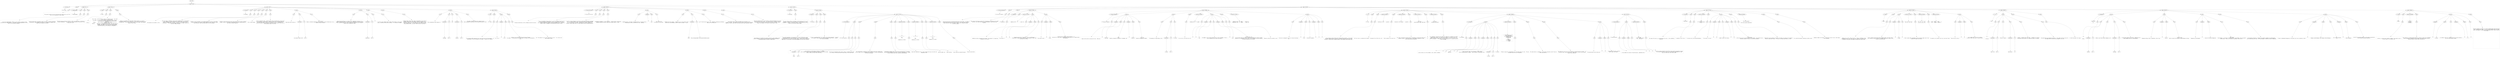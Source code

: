 digraph lpegNode {

node [fontname=Helvetica]
edge [style=dashed]

doc_0 [label="doc - 527"]


doc_0 -> { section_1}
{rank=same; section_1}

section_1 [label="section: 1-224"]


// END RANK doc_0

section_1 -> { header_2 prose_3 section_4 section_5 section_6 section_7 section_8 section_9}
{rank=same; header_2 prose_3 section_4 section_5 section_6 section_7 section_8 section_9}

header_2 [label="1 : Orb format"]

prose_3 [label="prose"]

section_4 [label="section: 7-21"]

section_5 [label="section: 22-43"]

section_6 [label="section: 44-92"]

section_7 [label="section: 106-142"]

section_8 [label="section: 143-150"]

section_9 [label="section: 225-479"]


// END RANK section_1

header_2 -> leaf_10
leaf_10  [color=Gray,shape=rectangle,fontname=Inconsolata,label="* Orb format"]
// END RANK header_2

prose_3 -> { raw_11}
{rank=same; raw_11}

raw_11 [label="raw"]


// END RANK prose_3

raw_11 -> leaf_12
leaf_12  [color=Gray,shape=rectangle,fontname=Inconsolata,label="

  The grimoire tools work with a structured text format which we call Orb.
This is an introduction to that format.

"]
// END RANK raw_11

section_4 -> { header_13 prose_14 prose_15 prose_16}
{rank=same; header_13 prose_14 prose_15 prose_16}

header_13 [label="2 : Metalanguage"]

prose_14 [label="prose"]

prose_15 [label="prose"]

prose_16 [label="prose"]


// END RANK section_4

header_13 -> leaf_17
leaf_17  [color=Gray,shape=rectangle,fontname=Inconsolata,label="** Metalanguage"]
// END RANK header_13

prose_14 -> { raw_18}
{rank=same; raw_18}

raw_18 [label="raw"]


// END RANK prose_14

raw_18 -> leaf_19
leaf_19  [color=Gray,shape=rectangle,fontname=Inconsolata,label="

  I call Orb a metalanguage, because it can by design include any other
structured text format within it.  Provided it may be represented in utf-8!
This is no stricture in practice. 
"]
// END RANK raw_18

prose_15 -> { raw_20}
{rank=same; raw_20}

raw_20 [label="raw"]


// END RANK prose_15

raw_20 -> leaf_21
leaf_21  [color=Gray,shape=rectangle,fontname=Inconsolata,label="
The Orb format aims to be equally useful for markup, literate programming,
configuration, data exchange, and the sort of interactive notebook which 
Jupyter and org-babel can produce.
"]
// END RANK raw_20

prose_16 -> { raw_22}
{rank=same; raw_22}

raw_22 [label="raw"]


// END RANK prose_16

raw_22 -> leaf_23
leaf_23  [color=Gray,shape=rectangle,fontname=Inconsolata,label="
The first parser and tool is Grimoire, which, as a bootstrap, is focused on
literate programming.  This will in turn be the format for the tools in the
bettertools suite. 

"]
// END RANK raw_22

section_5 -> { header_24 prose_25 prose_26 prose_27}
{rank=same; header_24 prose_25 prose_26 prose_27}

header_24 [label="2 : Goals"]

prose_25 [label="prose"]

prose_26 [label="prose"]

prose_27 [label="prose"]


// END RANK section_5

header_24 -> leaf_28
leaf_28  [color=Gray,shape=rectangle,fontname=Inconsolata,label="** Goals"]
// END RANK header_24

prose_25 -> { raw_29}
{rank=same; raw_29}

raw_29 [label="raw"]


// END RANK prose_25

raw_29 -> leaf_30
leaf_30  [color=Gray,shape=rectangle,fontname=Inconsolata,label="

  Orb is:
"]
// END RANK raw_29

prose_26 -> { raw_31}
{rank=same; raw_31}

raw_31 [label="raw"]


// END RANK prose_26

raw_31 -> leaf_32
leaf_32  [color=Gray,shape=rectangle,fontname=Inconsolata,label="
  - Error free:  An Orb document is never in a state of error.  Any valid
                 utf-8 string is an Orb document.
  - Line based:  Orb files may be rapidly separated into their elements
                 by splitting into lines and examining the first few
                 characters.
  - Humane:      Orb is carefully designed to be readable, as is, by
                 ordinary humans.
  - General:     There are no characters such as <>& in HTML which must be
                 escaped.  Orb codeblocks can enclose any other format,
                 including Orb format.  Orb strings are «brace balanced»
                 and can enclose any utf-8 string as a consequence. 
"]
// END RANK raw_31

prose_27 -> { raw_33}
{rank=same; raw_33}

raw_33 [label="raw"]


// END RANK prose_27

raw_33 -> leaf_34
leaf_34  [color=Gray,shape=rectangle,fontname=Inconsolata,label="
While it is possible to do some fancy things with Orb, it is also a
comfortable format to write a blog post, or put a few key-value pairs into
a config file.  If you were to send an email in Orb format, the recipient
might not even notice. 

"]
// END RANK raw_33

section_6 -> { header_35 prose_36 prose_37 prose_38 prose_39 prose_40 prose_41 prose_42 prose_43 prose_44 prose_45 prose_46 section_47}
{rank=same; header_35 prose_36 prose_37 prose_38 prose_39 prose_40 prose_41 prose_42 prose_43 prose_44 prose_45 prose_46 section_47}

header_35 [label="2 : Encoding"]

prose_36 [label="prose"]

prose_37 [label="prose"]

prose_38 [label="prose"]

prose_39 [label="prose"]

prose_40 [label="prose"]

prose_41 [label="prose"]

prose_42 [label="prose"]

prose_43 [label="prose"]

prose_44 [label="prose"]

prose_45 [label="prose"]

prose_46 [label="prose"]

section_47 [label="section: 93-105"]


// END RANK section_6

header_35 -> leaf_48
leaf_48  [color=Gray,shape=rectangle,fontname=Inconsolata,label="** Encoding"]
// END RANK header_35

prose_36 -> { raw_49}
{rank=same; raw_49}

raw_49 [label="raw"]


// END RANK prose_36

raw_49 -> leaf_50
leaf_50  [color=Gray,shape=rectangle,fontname=Inconsolata,label="

Orb documents are encoded in utf-8.  
"]
// END RANK raw_49

prose_37 -> { raw_51}
{rank=same; raw_51}

raw_51 [label="raw"]


// END RANK prose_37

raw_51 -> leaf_52
leaf_52  [color=Gray,shape=rectangle,fontname=Inconsolata,label="
The core syntax is defined in terms of the reachable keys on a US keyboard.
This tradition is firmly entrenched in the mid teens, and I have no
designs on budging that at present.  The miser in me likes that they're
a byte each.  The lawyer in me insists that this isn't ASCII, which is a
seven-bit legacy encoding.
"]
// END RANK raw_51

prose_38 -> { raw_53}
{rank=same; raw_53}

raw_53 [label="raw"]


// END RANK prose_38

raw_53 -> leaf_54
leaf_54  [color=Gray,shape=rectangle,fontname=Inconsolata,label="
We aren't at all reluctant to use Unicode characters as part of the format. 
Grimoire «strings» are the most visible example of this, along with drawer
and fold icons, which are actual parts of an Orb document. 
"]
// END RANK raw_53

prose_39 -> { raw_55}
{rank=same; raw_55}

raw_55 [label="raw"]


// END RANK prose_39

raw_55 -> leaf_56
leaf_56  [color=Gray,shape=rectangle,fontname=Inconsolata,label="
Grimoire is case sensitive and uses lower-snake-case for built-in English
phrases. There is a convention (see classes) that uses capitalization of
user words to affect semantics.  
"]
// END RANK raw_55

prose_40 -> { raw_57}
{rank=same; raw_57}

raw_57 [label="raw"]


// END RANK prose_40

raw_57 -> leaf_58
leaf_58  [color=Gray,shape=rectangle,fontname=Inconsolata,label="
[tk] is there though
"]
// END RANK raw_57

prose_41 -> { raw_59}
{rank=same; raw_59}

raw_59 [label="raw"]


// END RANK prose_41

raw_59 -> leaf_60
leaf_60  [color=Gray,shape=rectangle,fontname=Inconsolata,label="
Orb is a format for text.  There are many ways of writing text, but only one
way of encoding it that matters.  There is a long tail of Unicode complexity,
and there are traces of Committee spattered all over it; nonetheless we 
should be grateful that utf-8 won, in a world in which we still drive cars on
both possible sides of the road. 
"]
// END RANK raw_59

prose_42 -> { raw_61 link_62 raw_63}
{rank=same; raw_61 link_62 raw_63}

raw_61 [label="raw"]

link_62 [label="link"]

raw_63 [label="raw"]


// END RANK prose_42

raw_61 -> leaf_64
leaf_64  [color=Gray,shape=rectangle,fontname=Inconsolata,label="
Note that while we have our "]
// END RANK raw_61

link_62 -> { anchortext_65 url_66}
{rank=same; anchortext_65 url_66}

anchortext_65 [label="anchortext"]

url_66 [label="url"]


// END RANK link_62

anchortext_65 -> leaf_67
leaf_67  [color=Gray,shape=rectangle,fontname=Inconsolata,label="own opinions about utf-8"]
// END RANK anchortext_65

url_66 -> leaf_68
leaf_68  [color=Gray,shape=rectangle,fontname=Inconsolata,label="httk://"]
// END RANK url_66

raw_63 -> leaf_69
leaf_69  [color=Gray,shape=rectangle,fontname=Inconsolata,label=" our vision of
heaven is backward-compatible with the inferior version foisted upon us by a 
jealous software monopoly.
"]
// END RANK raw_63

prose_43 -> { raw_70 link_71 raw_72}
{rank=same; raw_70 link_71 raw_72}

raw_70 [label="raw"]

link_71 [label="link"]

raw_72 [label="raw"]


// END RANK prose_43

raw_70 -> leaf_73
leaf_73  [color=Gray,shape=rectangle,fontname=Inconsolata,label="
Bidirectional handling in a context that's indentation sensitive is an 
example of something subtle. Orb format uses indentation in a few key places,
and a compliant parser will need to detect and respect RTL [tk?] markers.
Exactly how is spelled out under "]
// END RANK raw_70

link_71 -> { anchortext_74 url_75}
{rank=same; anchortext_74 url_75}

anchortext_74 [label="anchortext"]

url_75 [label="url"]


// END RANK link_71

anchortext_74 -> leaf_76
leaf_76  [color=Gray,shape=rectangle,fontname=Inconsolata,label="indentation"]
// END RANK anchortext_74

url_75 -> leaf_77
leaf_77  [color=Gray,shape=rectangle,fontname=Inconsolata,label="httk://"]
// END RANK url_75

raw_72 -> leaf_78
leaf_78  [color=Gray,shape=rectangle,fontname=Inconsolata,label="
"]
// END RANK raw_72

prose_44 -> { raw_79}
{rank=same; raw_79}

raw_79 [label="raw"]


// END RANK prose_44

raw_79 -> leaf_80
leaf_80  [color=Gray,shape=rectangle,fontname=Inconsolata,label="
I'd love to get a Hebrew and/or Arabic fluent hacker on the project
early, to make sure this works correctly.  I'll settle for Aramaic.
"]
// END RANK raw_79

prose_45 -> { raw_81}
{rank=same; raw_81}

raw_81 [label="raw"]


// END RANK prose_45

raw_81 -> leaf_82
leaf_82  [color=Gray,shape=rectangle,fontname=Inconsolata,label="
Another thing I want to get right is equivalence. If you have a
variable called \"Glück\" the compiler shouldn't complain if it's
rendered in either of the valid ways. For some sequences that's
\"any of the valid ways\". If we normalized your prose, you might
have problems later, so we don't want to solve it that way.
"]
// END RANK raw_81

prose_46 -> { raw_83 link_84 raw_85 link_86 raw_87}
{rank=same; raw_83 link_84 raw_85 link_86 raw_87}

raw_83 [label="raw"]

link_84 [label="link"]

raw_85 [label="raw"]

link_86 [label="link"]

raw_87 [label="raw"]


// END RANK prose_46

raw_83 -> leaf_88
leaf_88  [color=Gray,shape=rectangle,fontname=Inconsolata,label="
This consideration mostly applys to "]
// END RANK raw_83

link_84 -> { anchortext_89 url_90}
{rank=same; anchortext_89 url_90}

anchortext_89 [label="anchortext"]

url_90 [label="url"]


// END RANK link_84

anchortext_89 -> leaf_91
leaf_91  [color=Gray,shape=rectangle,fontname=Inconsolata,label="hashtags"]
// END RANK anchortext_89

url_90 -> leaf_92
leaf_92  [color=Gray,shape=rectangle,fontname=Inconsolata,label="httk://"]
// END RANK url_90

raw_85 -> leaf_93
leaf_93  [color=Gray,shape=rectangle,fontname=Inconsolata,label=" and "]
// END RANK raw_85

link_86 -> { anchortext_94 url_95}
{rank=same; anchortext_94 url_95}

anchortext_94 [label="anchortext"]

url_95 [label="url"]


// END RANK link_86

anchortext_94 -> leaf_96
leaf_96  [color=Gray,shape=rectangle,fontname=Inconsolata,label="handles"]
// END RANK anchortext_94

url_95 -> leaf_97
leaf_97  [color=Gray,shape=rectangle,fontname=Inconsolata,label="httk://"]
// END RANK url_95

raw_87 -> leaf_98
leaf_98  [color=Gray,shape=rectangle,fontname=Inconsolata,label=".  The idea is that Orb files will respect all the 
wacky typographic equivalences that Unicode has gifted us with.

"]
// END RANK raw_87

section_47 -> { header_99 prose_100 prose_101 prose_102}
{rank=same; header_99 prose_100 prose_101 prose_102}

header_99 [label="4 : Tabs"]

prose_100 [label="prose"]

prose_101 [label="prose"]

prose_102 [label="prose"]


// END RANK section_47

header_99 -> leaf_103
leaf_103  [color=Gray,shape=rectangle,fontname=Inconsolata,label="**** Tabs"]
// END RANK header_99

prose_100 -> { raw_104}
{rank=same; raw_104}

raw_104 [label="raw"]


// END RANK prose_100

raw_104 -> leaf_105
leaf_105  [color=Gray,shape=rectangle,fontname=Inconsolata,label="

The vexacious ASCII character 8 will never be found in an Orb document.  If
encountered, it will be reduced to two spaces.  Grimoire will complain.
"]
// END RANK raw_104

prose_101 -> { raw_106 prespace_107 italic_108 raw_109}
{rank=same; raw_106 prespace_107 italic_108 raw_109}

raw_106 [label="raw"]

prespace_107 [label="prespace"]

italic_108 [label="italic"]

raw_109 [label="raw"]


// END RANK prose_101

raw_106 -> leaf_110
leaf_110  [color=Gray,shape=rectangle,fontname=Inconsolata,label="
It's not an"]
// END RANK raw_106

prespace_107 -> leaf_111
leaf_111  [color=Gray,shape=rectangle,fontname=Inconsolata,label=" "]
// END RANK prespace_107

italic_108 -> leaf_112
leaf_112  [color=Gray,shape=rectangle,fontname=Inconsolata,label="error"]
// END RANK italic_108

raw_109 -> leaf_113
leaf_113  [color=Gray,shape=rectangle,fontname=Inconsolata,label=" mind you, it's a well-defined input that will become 
two spaces.  If encountered by one of my tools, the tabs will be permanently
gone. 
"]
// END RANK raw_109

prose_102 -> { raw_114}
{rank=same; raw_114}

raw_114 [label="raw"]


// END RANK prose_102

raw_114 -> leaf_115
leaf_115  [color=Gray,shape=rectangle,fontname=Inconsolata,label="
Yes. This applies to your source code blocks as well.  It is time we put 
away childish things.  

"]
// END RANK raw_114

section_7 -> { header_116 prose_117 prose_118 prose_119 prose_120 prose_121 prose_122 prose_123 prose_124}
{rank=same; header_116 prose_117 prose_118 prose_119 prose_120 prose_121 prose_122 prose_123 prose_124}

header_116 [label="2 : Prose and Structure"]

prose_117 [label="prose"]

prose_118 [label="prose"]

prose_119 [label="prose"]

prose_120 [label="prose"]

prose_121 [label="prose"]

prose_122 [label="prose"]

prose_123 [label="prose"]

prose_124 [label="prose"]


// END RANK section_7

header_116 -> leaf_125
leaf_125  [color=Gray,shape=rectangle,fontname=Inconsolata,label="** Prose and Structure"]
// END RANK header_116

prose_117 -> { raw_126}
{rank=same; raw_126}

raw_126 [label="raw"]


// END RANK prose_117

raw_126 -> leaf_127
leaf_127  [color=Gray,shape=rectangle,fontname=Inconsolata,label="

The major distinction in Orb is between prose and structure.
"]
// END RANK raw_126

prose_118 -> { raw_128}
{rank=same; raw_128}

raw_128 [label="raw"]


// END RANK prose_118

raw_128 -> leaf_129
leaf_129  [color=Gray,shape=rectangle,fontname=Inconsolata,label="
Prose is the default parsing state. It is far from unstructured from the
runtime perspective. Although this needn't be embedded in the parse
tree, Grimoire understands concepts such as paragraphs, words, punctuation,
capital letters, languages, and anything else proper to prose.
"]
// END RANK raw_128

prose_119 -> { raw_130}
{rank=same; raw_130}

raw_130 [label="raw"]


// END RANK prose_119

raw_130 -> leaf_131
leaf_131  [color=Gray,shape=rectangle,fontname=Inconsolata,label="
I refer to human languages, but Grimoire understands programming languages
also. In principle, all of them, it shouldn't be harder to add them than
it is to call them from shell, though getting a runtime rigged up to
another runtime always calls for some finesse to derive a good experience.
"]
// END RANK raw_130

prose_120 -> { raw_132}
{rank=same; raw_132}

raw_132 [label="raw"]


// END RANK prose_120

raw_132 -> leaf_133
leaf_133  [color=Gray,shape=rectangle,fontname=Inconsolata,label="
\"Programming languages\" is overly specific.  Grimoire draws a distinction
between prose and structure. Blocks may contain either, or both.
"]
// END RANK raw_132

prose_121 -> { raw_134 prespace_135 bold_136 raw_137}
{rank=same; raw_134 prespace_135 bold_136 raw_137}

raw_134 [label="raw"]

prespace_135 [label="prespace"]

bold_136 [label="bold"]

raw_137 [label="raw"]


// END RANK prose_121

raw_134 -> leaf_138
leaf_138  [color=Gray,shape=rectangle,fontname=Inconsolata,label="
Something that's nice about a language build on a prose/structure
relationship is that it can be error free.  Anything"]
// END RANK raw_134

prespace_135 -> leaf_139
leaf_139  [color=Gray,shape=rectangle,fontname=Inconsolata,label=" "]
// END RANK prespace_135

bold_136 -> leaf_140
leaf_140  [color=Gray,shape=rectangle,fontname=Inconsolata,label="grym"]
// END RANK bold_136

raw_137 -> leaf_141
leaf_141  [color=Gray,shape=rectangle,fontname=Inconsolata,label=" can't build into
a structure is just prose.
"]
// END RANK raw_137

prose_122 -> { raw_142 link_143 raw_144}
{rank=same; raw_142 link_143 raw_144}

raw_142 [label="raw"]

link_143 [label="link"]

raw_144 [label="raw"]


// END RANK prose_122

raw_142 -> leaf_145
leaf_145  [color=Gray,shape=rectangle,fontname=Inconsolata,label="
Markdown has this property.  Sometimes you run into parsers which
build errors into Markdown, which is itself erroneous.  If you "]
// END RANK raw_142

link_143 -> { anchortext_146 url_147}
{rank=same; anchortext_146 url_147}

anchortext_146 [label="anchortext"]

url_147 [label="url"]


// END RANK link_143

anchortext_146 -> leaf_148
leaf_148  [color=Gray,shape=rectangle,fontname=Inconsolata,label="RTFM"]
// END RANK anchortext_146

url_147 -> leaf_149
leaf_149  [color=Gray,shape=rectangle,fontname=Inconsolata,label="http://daringfireball.net/projects/markdown/syntax"]
// END RANK url_147

raw_144 -> leaf_150
leaf_150  [color=Gray,shape=rectangle,fontname=Inconsolata,label=",
you'll find the word \"error\" once.  Helpfully explaining how Markdown
keeps you from making one.
"]
// END RANK raw_144

prose_123 -> { raw_151}
{rank=same; raw_151}

raw_151 [label="raw"]


// END RANK prose_123

raw_151 -> leaf_152
leaf_152  [color=Gray,shape=rectangle,fontname=Inconsolata,label="
We do what we can to make the document look the same as it is
in fact structured.  The intention with Orb files is that we work with them
aided by a linter, which lets us be lazy and still get consistent results.
"]
// END RANK raw_151

prose_124 -> { raw_153}
{rank=same; raw_153}

raw_153 [label="raw"]


// END RANK prose_124

raw_153 -> leaf_154
leaf_154  [color=Gray,shape=rectangle,fontname=Inconsolata,label="
The most important point in this section is that Orb documents do not have
errors and never fail to parse.  You should be able to literally plug any 
Orb parser into a source of entropy and end up with a document, since a
proper utf-8 decoder will drop any invalid bytes it sees. 

"]
// END RANK raw_153

section_8 -> { header_155 prose_156 section_157}
{rank=same; header_155 prose_156 section_157}

header_155 [label="2 : Ownership"]

prose_156 [label="prose"]

section_157 [label="section: 151-166"]


// END RANK section_8

header_155 -> leaf_158
leaf_158  [color=Gray,shape=rectangle,fontname=Inconsolata,label="** Ownership"]
// END RANK header_155

prose_156 -> { raw_159}
{rank=same; raw_159}

raw_159 [label="raw"]


// END RANK prose_156

raw_159 -> leaf_160
leaf_160  [color=Gray,shape=rectangle,fontname=Inconsolata,label="

  The root concept of Orb is a document, which divides into one or more 
sections.  A section owns all structure or prose within it.  This 
paragraph is owned by «** Ownership» above, as are all the rest of the
blocks until the next section header. 

"]
// END RANK raw_159

section_157 -> { header_161 prose_162 prose_163 prose_164 section_165}
{rank=same; header_161 prose_162 prose_163 prose_164 section_165}

header_161 [label="3 : Blocking"]

prose_162 [label="prose"]

prose_163 [label="prose"]

prose_164 [label="prose"]

section_165 [label="section: 167-224"]


// END RANK section_157

header_161 -> leaf_166
leaf_166  [color=Gray,shape=rectangle,fontname=Inconsolata,label="*** Blocking"]
// END RANK header_161

prose_162 -> { raw_167}
{rank=same; raw_167}

raw_167 [label="raw"]


// END RANK prose_162

raw_167 -> leaf_168
leaf_168  [color=Gray,shape=rectangle,fontname=Inconsolata,label="

  Orb documents are chunked into sections entirely by their heading lines.
Within a section, prose and structure alike are organized into blocks.  
The defining marker of blocks is blank lines.
"]
// END RANK raw_167

prose_163 -> { raw_169}
{rank=same; raw_169}

raw_169 [label="raw"]


// END RANK prose_163

raw_169 -> leaf_170
leaf_170  [color=Gray,shape=rectangle,fontname=Inconsolata,label="
This second paragraph is the second block of the «*** Blocking» section.
Taking a look at the source document, you'll see that I put (single)
newlines between lines, with an 78 column margin.  That should be considered
good style.  If you prefer to have each paragraph be its own line, have at.
"]
// END RANK raw_169

prose_164 -> { raw_171}
{rank=same; raw_171}

raw_171 [label="raw"]


// END RANK prose_164

raw_171 -> leaf_172
leaf_172  [color=Gray,shape=rectangle,fontname=Inconsolata,label="
A line is considered blank if it contains only Unicode spacemarks.  Grimoire
will smoothly remove any such cruft and replace it with «\\n\\n».  We also
trim trailing whitespace. 

"]
// END RANK raw_171

section_165 -> { header_173 prose_174 prose_175 prose_176 prose_177 prose_178 codeblock_179 prose_180 codeblock_181 prose_182 prose_183 codeblock_184 prose_185}
{rank=same; header_173 prose_174 prose_175 prose_176 prose_177 prose_178 codeblock_179 prose_180 codeblock_181 prose_182 prose_183 codeblock_184 prose_185}

header_173 [label="4 : The Cling Rule"]

prose_174 [label="prose"]

prose_175 [label="prose"]

prose_176 [label="prose"]

prose_177 [label="prose"]

prose_178 [label="prose"]

codeblock_179 [label="code block 187-194"]

prose_180 [label="prose"]

codeblock_181 [label="code block 199-206"]

prose_182 [label="prose"]

prose_183 [label="prose"]

codeblock_184 [label="code block 213-219"]

prose_185 [label="prose"]


// END RANK section_165

header_173 -> leaf_186
leaf_186  [color=Gray,shape=rectangle,fontname=Inconsolata,label="**** The Cling Rule"]
// END RANK header_173

prose_174 -> { raw_187 link_188 raw_189}
{rank=same; raw_187 link_188 raw_189}

raw_187 [label="raw"]

link_188 [label="link"]

raw_189 [label="raw"]


// END RANK prose_174

raw_187 -> leaf_190
leaf_190  [color=Gray,shape=rectangle,fontname=Inconsolata,label="

  "]
// END RANK raw_187

link_188 -> { anchortext_191 url_192}
{rank=same; anchortext_191 url_192}

anchortext_191 [label="anchortext"]

url_192 [label="url"]


// END RANK link_188

anchortext_191 -> leaf_193
leaf_193  [color=Gray,shape=rectangle,fontname=Inconsolata,label="Tags"]
// END RANK anchortext_191

url_192 -> leaf_194
leaf_194  [color=Gray,shape=rectangle,fontname=Inconsolata,label="httk://"]
// END RANK url_192

raw_189 -> leaf_195
leaf_195  [color=Gray,shape=rectangle,fontname=Inconsolata,label=" are used both to provide names to blocks in Orb format
and to specify various actions in knitting and weaving.  They may be placed
above or below the block which they affect.
"]
// END RANK raw_189

prose_175 -> { raw_196}
{rank=same; raw_196}

raw_196 [label="raw"]


// END RANK prose_175

raw_196 -> leaf_197
leaf_197  [color=Gray,shape=rectangle,fontname=Inconsolata,label="
The cling rule specifies that a group 'clings' to another group when
it is closer to that group than the other group. Ties resolve down.
"]
// END RANK raw_196

prose_176 -> { raw_198}
{rank=same; raw_198}

raw_198 [label="raw"]


// END RANK prose_176

raw_198 -> leaf_199
leaf_199  [color=Gray,shape=rectangle,fontname=Inconsolata,label="
This should make it intuitive to group elements that aren't grouping the
way you expect: put in whitespace until the block is visually distinguished
from the surroundings.
"]
// END RANK raw_198

prose_177 -> { raw_200}
{rank=same; raw_200}

raw_200 [label="raw"]


// END RANK prose_177

raw_200 -> leaf_201
leaf_201  [color=Gray,shape=rectangle,fontname=Inconsolata,label="
Cling applies between blocks which are at the same level of ownership.
Ownership has precedence over cling: all blocks underneath e.g. a header
line are owned by that line, newlines notwithstanding.
"]
// END RANK raw_200

prose_178 -> { raw_202}
{rank=same; raw_202}

raw_202 [label="raw"]


// END RANK prose_178

raw_202 -> leaf_203
leaf_203  [color=Gray,shape=rectangle,fontname=Inconsolata,label="
Note that indentation of e.g. lists invokes the cling rule within the
indentation level.
"]
// END RANK raw_202

codeblock_179 -> leaf_204
leaf_204  [color=Gray,shape=rectangle,fontname=Inconsolata,label="| x | y | z |

#tag


someprose on a block"]
// END RANK codeblock_179

prose_180 -> { raw_205}
{rank=same; raw_205}

raw_205 [label="raw"]


// END RANK prose_180

raw_205 -> leaf_206
leaf_206  [color=Gray,shape=rectangle,fontname=Inconsolata,label="
Tags the table, but
"]
// END RANK raw_205

codeblock_181 -> leaf_207
leaf_207  [color=Gray,shape=rectangle,fontname=Inconsolata,label="| x | y | z |


#tag

someprose on a block"]
// END RANK codeblock_181

prose_182 -> { raw_208}
{rank=same; raw_208}

raw_208 [label="raw"]


// END RANK prose_182

raw_208 -> leaf_209
leaf_209  [color=Gray,shape=rectangle,fontname=Inconsolata,label="
Tags the block.
"]
// END RANK raw_208

prose_183 -> { raw_210}
{rank=same; raw_210}

raw_210 [label="raw"]


// END RANK prose_183

raw_210 -> leaf_211
leaf_211  [color=Gray,shape=rectangle,fontname=Inconsolata,label="
Even clings are resolved forwards:
"]
// END RANK raw_210

codeblock_184 -> leaf_212
leaf_212  [color=Gray,shape=rectangle,fontname=Inconsolata,label="| x | y | z |

#tag

someprose on a block"]
// END RANK codeblock_184

prose_185 -> { raw_213}
{rank=same; raw_213}

raw_213 [label="raw"]


// END RANK prose_185

raw_213 -> leaf_214
leaf_214  [color=Gray,shape=rectangle,fontname=Inconsolata,label="
Tags the prose block.

"]
// END RANK raw_213

section_9 -> { header_215 prose_216 prose_217 section_218 section_219 section_220 section_221 section_222 section_223 section_224 section_225}
{rank=same; header_215 prose_216 prose_217 section_218 section_219 section_220 section_221 section_222 section_223 section_224 section_225}

header_215 [label="2 : Structural elements"]

prose_216 [label="prose"]

prose_217 [label="prose"]

section_218 [label="section: 237-255"]

section_219 [label="section: 256-286"]

section_220 [label="section: 287-361"]

section_221 [label="section: 377-410"]

section_222 [label="section: 411-445"]

section_223 [label="section: 446-457"]

section_224 [label="section: 458-479"]

section_225 [label="section: 480-527"]


// END RANK section_9

header_215 -> leaf_226
leaf_226  [color=Gray,shape=rectangle,fontname=Inconsolata,label="** Structural elements"]
// END RANK header_215

prose_216 -> { raw_227}
{rank=same; raw_227}

raw_227 [label="raw"]


// END RANK prose_216

raw_227 -> leaf_228
leaf_228  [color=Gray,shape=rectangle,fontname=Inconsolata,label="

  Structure and prose are the figure and ground of Orb format.  We speak of
structure and prose on a block-by-block basis, and within some structure
blocks there are regions of prose.  Prose in turn routinely contains
structural regions.
"]
// END RANK raw_227

prose_217 -> { raw_229}
{rank=same; raw_229}

raw_229 [label="raw"]


// END RANK prose_217

raw_229 -> leaf_230
leaf_230  [color=Gray,shape=rectangle,fontname=Inconsolata,label="
This section will discuss under what circumstances an Orb parser will create
structure, with some discursions into the semantics these distinctions
represent. 

"]
// END RANK raw_229

section_218 -> { header_231 prose_232 codeblock_233 prose_234 prose_235}
{rank=same; header_231 prose_232 codeblock_233 prose_234 prose_235}

header_231 [label="3 : Headlines"]

prose_232 [label="prose"]

codeblock_233 [label="code block 242-244"]

prose_234 [label="prose"]

prose_235 [label="prose"]


// END RANK section_218

header_231 -> leaf_236
leaf_236  [color=Gray,shape=rectangle,fontname=Inconsolata,label="*** Headlines"]
// END RANK header_231

prose_232 -> { raw_237}
{rank=same; raw_237}

raw_237 [label="raw"]


// END RANK prose_232

raw_237 -> leaf_238
leaf_238  [color=Gray,shape=rectangle,fontname=Inconsolata,label="

  Headlines divide a document into sections.  The grammar for recognizing
a headline is as follows:
"]
// END RANK raw_237

codeblock_233 -> leaf_239
leaf_239  [color=Gray,shape=rectangle,fontname=Inconsolata,label="    headline = WS?  '*'+  ' '  prose  NL"]
// END RANK codeblock_233

prose_234 -> { raw_240 prespace_241 literal_242 raw_243}
{rank=same; raw_240 prespace_241 literal_242 raw_243}

raw_240 [label="raw"]

prespace_241 [label="prespace"]

literal_242 [label="literal"]

raw_243 [label="raw"]


// END RANK prose_234

raw_240 -> leaf_244
leaf_244  [color=Gray,shape=rectangle,fontname=Inconsolata,label="
The number of"]
// END RANK raw_240

prespace_241 -> leaf_245
leaf_245  [color=Gray,shape=rectangle,fontname=Inconsolata,label=" "]
// END RANK prespace_241

literal_242 -> leaf_246
leaf_246  [color=Gray,shape=rectangle,fontname=Inconsolata,label="*"]
// END RANK literal_242

raw_243 -> leaf_247
leaf_247  [color=Gray,shape=rectangle,fontname=Inconsolata,label=" determine the level of ownership.  This is a declarative
relationship, though I lack a clean syntax to express it other than
functionally at present. 
"]
// END RANK raw_243

prose_235 -> { raw_248 prespace_249 literal_250 raw_251}
{rank=same; raw_248 prespace_249 literal_250 raw_251}

raw_248 [label="raw"]

prespace_249 [label="prespace"]

literal_250 [label="literal"]

raw_251 [label="raw"]


// END RANK prose_235

raw_248 -> leaf_252
leaf_252  [color=Gray,shape=rectangle,fontname=Inconsolata,label="
The content within"]
// END RANK raw_248

prespace_249 -> leaf_253
leaf_253  [color=Gray,shape=rectangle,fontname=Inconsolata,label=" "]
// END RANK prespace_249

literal_250 -> leaf_254
leaf_254  [color=Gray,shape=rectangle,fontname=Inconsolata,label="prose"]
// END RANK literal_250

raw_251 -> leaf_255
leaf_255  [color=Gray,shape=rectangle,fontname=Inconsolata,label=" has the luxury of being context-sensitive.  In
particular we treat tags on a headline as though they're on a tagline below
they headline. 


"]
// END RANK raw_251

section_219 -> { header_256 prose_257 prose_258 prose_259 codeblock_260 prose_261 prose_262 codeblock_263 prose_264}
{rank=same; header_256 prose_257 prose_258 prose_259 codeblock_260 prose_261 prose_262 codeblock_263 prose_264}

header_256 [label="3 : Tags and Taglines"]

prose_257 [label="prose"]

prose_258 [label="prose"]

prose_259 [label="prose"]

codeblock_260 [label="code block 266-268"]

prose_261 [label="prose"]

prose_262 [label="prose"]

codeblock_263 [label="code block 278-281"]

prose_264 [label="prose"]


// END RANK section_219

header_256 -> leaf_265
leaf_265  [color=Gray,shape=rectangle,fontname=Inconsolata,label="*** Tags and Taglines"]
// END RANK header_256

prose_257 -> { raw_266 prespace_267 literal_268 raw_269 prespace_270 literal_271 raw_272}
{rank=same; raw_266 prespace_267 literal_268 raw_269 prespace_270 literal_271 raw_272}

raw_266 [label="raw"]

prespace_267 [label="prespace"]

literal_268 [label="literal"]

raw_269 [label="raw"]

prespace_270 [label="prespace"]

literal_271 [label="literal"]

raw_272 [label="raw"]


// END RANK prose_257

raw_266 -> leaf_273
leaf_273  [color=Gray,shape=rectangle,fontname=Inconsolata,label="

  Tags are the control structures for Orb.  There are"]
// END RANK raw_266

prespace_267 -> leaf_274
leaf_274  [color=Gray,shape=rectangle,fontname=Inconsolata,label=" "]
// END RANK prespace_267

literal_268 -> leaf_275
leaf_275  [color=Gray,shape=rectangle,fontname=Inconsolata,label="#hashtags"]
// END RANK literal_268

raw_269 -> leaf_276
leaf_276  [color=Gray,shape=rectangle,fontname=Inconsolata,label=" which
loosely correspond to functions or messages, and"]
// END RANK raw_269

prespace_270 -> leaf_277
leaf_277  [color=Gray,shape=rectangle,fontname=Inconsolata,label=" "]
// END RANK prespace_270

literal_271 -> leaf_278
leaf_278  [color=Gray,shape=rectangle,fontname=Inconsolata,label="@handles"]
// END RANK literal_271

raw_272 -> leaf_279
leaf_279  [color=Gray,shape=rectangle,fontname=Inconsolata,label=" which more
directly correspond to symbols.  
"]
// END RANK raw_272

prose_258 -> { raw_280 link_281 raw_282}
{rank=same; raw_280 link_281 raw_282}

raw_280 [label="raw"]

link_281 [label="link"]

raw_282 [label="raw"]


// END RANK prose_258

raw_280 -> leaf_283
leaf_283  [color=Gray,shape=rectangle,fontname=Inconsolata,label="
The semantics of tags belong in the "]
// END RANK raw_280

link_281 -> { anchortext_284 url_285}
{rank=same; anchortext_284 url_285}

anchortext_284 [label="anchortext"]

url_285 [label="url"]


// END RANK link_281

anchortext_284 -> leaf_286
leaf_286  [color=Gray,shape=rectangle,fontname=Inconsolata,label="runtime"]
// END RANK anchortext_284

url_285 -> leaf_287
leaf_287  [color=Gray,shape=rectangle,fontname=Inconsolata,label="httk://"]
// END RANK url_285

raw_282 -> leaf_288
leaf_288  [color=Gray,shape=rectangle,fontname=Inconsolata,label="]] section.
"]
// END RANK raw_282

prose_259 -> { raw_289}
{rank=same; raw_289}

raw_289 [label="raw"]


// END RANK prose_259

raw_289 -> leaf_290
leaf_290  [color=Gray,shape=rectangle,fontname=Inconsolata,label="
For now let us note that the rule
"]
// END RANK raw_289

codeblock_260 -> leaf_291
leaf_291  [color=Gray,shape=rectangle,fontname=Inconsolata,label="  hashtag = WS+  '#'  symbol"]
// END RANK codeblock_260

prose_261 -> { raw_292 prespace_293 bold_294 raw_295 prespace_296 literal_297 raw_298}
{rank=same; raw_292 prespace_293 bold_294 raw_295 prespace_296 literal_297 raw_298}

raw_292 [label="raw"]

prespace_293 [label="prespace"]

bold_294 [label="bold"]

raw_295 [label="raw"]

prespace_296 [label="prespace"]

literal_297 [label="literal"]

raw_298 [label="raw"]


// END RANK prose_261

raw_292 -> leaf_299
leaf_299  [color=Gray,shape=rectangle,fontname=Inconsolata,label="
  "]
// END RANK raw_292

prespace_293 -> leaf_300
leaf_300  [color=Gray,shape=rectangle,fontname=Inconsolata,label=""]
// END RANK prespace_293

bold_294 -> leaf_301
leaf_301  [color=Gray,shape=rectangle,fontname=Inconsolata,label="may"]
// END RANK bold_294

raw_295 -> leaf_302
leaf_302  [color=Gray,shape=rectangle,fontname=Inconsolata,label=" not appear in (all) prose contexts, this is still undecided.  This is 
true of handles as well given the state of"]
// END RANK raw_295

prespace_296 -> leaf_303
leaf_303  [color=Gray,shape=rectangle,fontname=Inconsolata,label=" "]
// END RANK prespace_296

literal_297 -> leaf_304
leaf_304  [color=Gray,shape=rectangle,fontname=Inconsolata,label="grym"]
// END RANK literal_297

raw_298 -> leaf_305
leaf_305  [color=Gray,shape=rectangle,fontname=Inconsolata,label=" at the present time, 
but I am more firmly convinced of the value of @handle as a short in-place
expansion of a handleline. I don't think trying to parse a mid-block #export
as meaning something is as valuable. 
"]
// END RANK raw_298

prose_262 -> { raw_306}
{rank=same; raw_306}

raw_306 [label="raw"]


// END RANK prose_262

raw_306 -> leaf_307
leaf_307  [color=Gray,shape=rectangle,fontname=Inconsolata,label="
These two rules are currently in use:
"]
// END RANK raw_306

codeblock_263 -> leaf_308
leaf_308  [color=Gray,shape=rectangle,fontname=Inconsolata,label="  hashline = WS?  '#'  symbol  ' '  prose  NL
  handleline = WS?  '@'  symbol  ' '  prose  NL"]
// END RANK codeblock_263

prose_264 -> { raw_309 prespace_310 literal_311 raw_312 prespace_313 literal_314 raw_315}
{rank=same; raw_309 prespace_310 literal_311 raw_312 prespace_313 literal_314 raw_315}

raw_309 [label="raw"]

prespace_310 [label="prespace"]

literal_311 [label="literal"]

raw_312 [label="raw"]

prespace_313 [label="prespace"]

literal_314 [label="literal"]

raw_315 [label="raw"]


// END RANK prose_264

raw_309 -> leaf_316
leaf_316  [color=Gray,shape=rectangle,fontname=Inconsolata,label="
Structure is designed to work on a line-by-line basis,
any"]
// END RANK raw_309

prespace_310 -> leaf_317
leaf_317  [color=Gray,shape=rectangle,fontname=Inconsolata,label=" "]
// END RANK prespace_310

literal_311 -> leaf_318
leaf_318  [color=Gray,shape=rectangle,fontname=Inconsolata,label="line"]
// END RANK literal_311

raw_312 -> leaf_319
leaf_319  [color=Gray,shape=rectangle,fontname=Inconsolata,label=" rule has an implied"]
// END RANK raw_312

prespace_313 -> leaf_320
leaf_320  [color=Gray,shape=rectangle,fontname=Inconsolata,label=" "]
// END RANK prespace_313

literal_314 -> leaf_321
leaf_321  [color=Gray,shape=rectangle,fontname=Inconsolata,label="^"]
// END RANK literal_314

raw_315 -> leaf_322
leaf_322  [color=Gray,shape=rectangle,fontname=Inconsolata,label=". 

"]
// END RANK raw_315

section_220 -> { header_323 prose_324 prose_325 codeblock_326 prose_327 codeblock_328 prose_329 codeblock_330 prose_331 codeblock_332 prose_333 section_334 section_335}
{rank=same; header_323 prose_324 prose_325 codeblock_326 prose_327 codeblock_328 prose_329 codeblock_330 prose_331 codeblock_332 prose_333 section_334 section_335}

header_323 [label="3 : List "]

prose_324 [label="prose"]

prose_325 [label="prose"]

codeblock_326 [label="code block 295-297"]

prose_327 [label="prose"]

codeblock_328 [label="code block 301-303"]

prose_329 [label="prose"]

codeblock_330 [label="code block 309-312"]

prose_331 [label="prose"]

codeblock_332 [label="code block 316-319"]

prose_333 [label="prose"]

section_334 [label="section: 328-361"]

section_335 [label="section: 362-376"]


// END RANK section_220

header_323 -> leaf_336
leaf_336  [color=Gray,shape=rectangle,fontname=Inconsolata,label="*** List "]
// END RANK header_323

prose_324 -> { raw_337}
{rank=same; raw_337}

raw_337 [label="raw"]


// END RANK prose_324

raw_337 -> leaf_338
leaf_338  [color=Gray,shape=rectangle,fontname=Inconsolata,label="

  Lists are both a markup format and a flexible data container.  In the emacs
org-mode, headline-type structures do the heavy lifting for TODO lists and
the like.  This was org's original purpose, with document markup coming later.
"]
// END RANK raw_337

prose_325 -> { raw_339}
{rank=same; raw_339}

raw_339 [label="raw"]


// END RANK prose_325

raw_339 -> leaf_340
leaf_340  [color=Gray,shape=rectangle,fontname=Inconsolata,label="
Orb lists come in unnumbered and numbered.  Unnumbered lists follow this rule:
"]
// END RANK raw_339

codeblock_326 -> leaf_341
leaf_341  [color=Gray,shape=rectangle,fontname=Inconsolata,label="  listline-un = WS? '- ' prose NL"]
// END RANK codeblock_326

prose_327 -> { raw_342}
{rank=same; raw_342}

raw_342 [label="raw"]


// END RANK prose_327

raw_342 -> leaf_343
leaf_343  [color=Gray,shape=rectangle,fontname=Inconsolata,label="
While numbered lists match this:
"]
// END RANK raw_342

codeblock_328 -> leaf_344
leaf_344  [color=Gray,shape=rectangle,fontname=Inconsolata,label="  listline-li = WS? digits '. ' prose NL"]
// END RANK codeblock_328

prose_329 -> { raw_345}
{rank=same; raw_345}

raw_345 [label="raw"]


// END RANK prose_329

raw_345 -> leaf_346
leaf_346  [color=Gray,shape=rectangle,fontname=Inconsolata,label="
For lists, as with any structure group, the semantics of the prose section are
somewhat flexible.  The cling rule for lists parses indentation so that
multi-line entries are possible:
"]
// END RANK raw_345

codeblock_330 -> leaf_347
leaf_347  [color=Gray,shape=rectangle,fontname=Inconsolata,label="  - list entry 
   prose directly under, bad style"]
// END RANK codeblock_330

prose_331 -> { raw_348}
{rank=same; raw_348}

raw_348 [label="raw"]


// END RANK prose_331

raw_348 -> leaf_349
leaf_349  [color=Gray,shape=rectangle,fontname=Inconsolata,label="
vs.
"]
// END RANK raw_348

codeblock_332 -> leaf_350
leaf_350  [color=Gray,shape=rectangle,fontname=Inconsolata,label="  - list entry 
    continues list entry"]
// END RANK codeblock_332

prose_333 -> { raw_351}
{rank=same; raw_351}

raw_351 [label="raw"]


// END RANK prose_333

raw_351 -> leaf_352
leaf_352  [color=Gray,shape=rectangle,fontname=Inconsolata,label="
As in Markdown, the parser will accept any numbers as a numbered list without
checking their order.  The linter will increment by one starting from the
number of the first index, so if you start with \"1. \" or \"0. \" or \"10. \" you
get the subsequent.  This behavior can be suppressed with a hashtag directive
yet to be added.  

"]
// END RANK raw_351

section_334 -> { header_353 prose_354 codeblock_355 prose_356 prose_357 prose_358 prose_359}
{rank=same; header_353 prose_354 codeblock_355 prose_356 prose_357 prose_358 prose_359}

header_353 [label="4 : List Boxes"]

prose_354 [label="prose"]

codeblock_355 [label="code block 335-346"]

prose_356 [label="prose"]

prose_357 [label="prose"]

prose_358 [label="prose"]

prose_359 [label="prose"]


// END RANK section_334

header_353 -> leaf_360
leaf_360  [color=Gray,shape=rectangle,fontname=Inconsolata,label="** List Boxes

 "]
// END RANK header_353

prose_354 -> { raw_361 prespace_362 literal_363 raw_364 prespace_365 literal_366 raw_367 link_368 raw_369}
{rank=same; raw_361 prespace_362 literal_363 raw_364 prespace_365 literal_366 raw_367 link_368 raw_369}

raw_361 [label="raw"]

prespace_362 [label="prespace"]

literal_363 [label="literal"]

raw_364 [label="raw"]

prespace_365 [label="prespace"]

literal_366 [label="literal"]

raw_367 [label="raw"]

link_368 [label="link"]

raw_369 [label="raw"]


// END RANK prose_354

raw_361 -> leaf_370
leaf_370  [color=Gray,shape=rectangle,fontname=Inconsolata,label="

  Lists can have, as a first element, a box, either a checkbox"]
// END RANK raw_361

prespace_362 -> leaf_371
leaf_371  [color=Gray,shape=rectangle,fontname=Inconsolata,label=" "]
// END RANK prespace_362

literal_363 -> leaf_372
leaf_372  [color=Gray,shape=rectangle,fontname=Inconsolata,label="[ ]"]
// END RANK literal_363

raw_364 -> leaf_373
leaf_373  [color=Gray,shape=rectangle,fontname=Inconsolata,label=" or a 
radio box"]
// END RANK raw_364

prespace_365 -> leaf_374
leaf_374  [color=Gray,shape=rectangle,fontname=Inconsolata,label=" "]
// END RANK prespace_365

literal_366 -> leaf_375
leaf_375  [color=Gray,shape=rectangle,fontname=Inconsolata,label="( )"]
// END RANK literal_366

raw_367 -> leaf_376
leaf_376  [color=Gray,shape=rectangle,fontname=Inconsolata,label=".  These are either empty with whitespace or have contents
from a limited pallete of symbols.  Their function is described in the "]
// END RANK raw_367

link_368 -> { anchortext_377 url_378}
{rank=same; anchortext_377 url_378}

anchortext_377 [label="anchortext"]

url_378 [label="url"]


// END RANK link_368

anchortext_377 -> leaf_379
leaf_379  [color=Gray,shape=rectangle,fontname=Inconsolata,label="runtime"]
// END RANK anchortext_377

url_378 -> leaf_380
leaf_380  [color=Gray,shape=rectangle,fontname=Inconsolata,label="httk://"]
// END RANK url_378

raw_369 -> leaf_381
leaf_381  [color=Gray,shape=rectangle,fontname=Inconsolata,label="]] section. 
"]
// END RANK raw_369

codeblock_355 -> leaf_382
leaf_382  [color=Gray,shape=rectangle,fontname=Inconsolata,label="  - [ ] #todo finish orb.orb
    - [X] Metalanguage
    - [X] Prose and Structure
    - [REVISE] Link
    - [ ] Code Block

  - Fruits
    - ( ) Bananas
    - (*) Coconuts
    - ( ) Grapes"]
// END RANK codeblock_355

prose_356 -> { raw_383}
{rank=same; raw_383}

raw_383 [label="raw"]


// END RANK prose_356

raw_383 -> leaf_384
leaf_384  [color=Gray,shape=rectangle,fontname=Inconsolata,label="
These two types can't meaningfully mix on the same level of a list.  The one
the parser sees first will be applied.
"]
// END RANK raw_383

prose_357 -> { raw_385}
{rank=same; raw_385}

raw_385 [label="raw"]


// END RANK prose_357

raw_385 -> leaf_386
leaf_386  [color=Gray,shape=rectangle,fontname=Inconsolata,label="
The radio button is contagious, if the parser encounters one all lines on
that level get one. 
"]
// END RANK raw_385

prose_358 -> { raw_387}
{rank=same; raw_387}

raw_387 [label="raw"]


// END RANK prose_358

raw_387 -> leaf_388
leaf_388  [color=Gray,shape=rectangle,fontname=Inconsolata,label="
The check box is not, it's ok to include it on some lines but not others.  If
the parser sees a check box and then a radio button, it will turn the radio
button into a check box.
"]
// END RANK raw_387

prose_359 -> { raw_389 prespace_390 literal_391 raw_392}
{rank=same; raw_389 prespace_390 literal_391 raw_392}

raw_389 [label="raw"]

prespace_390 [label="prespace"]

literal_391 [label="literal"]

raw_392 [label="raw"]


// END RANK prose_359

raw_389 -> leaf_393
leaf_393  [color=Gray,shape=rectangle,fontname=Inconsolata,label="
The radio button can only have one"]
// END RANK raw_389

prespace_390 -> leaf_394
leaf_394  [color=Gray,shape=rectangle,fontname=Inconsolata,label=" "]
// END RANK prespace_390

literal_391 -> leaf_395
leaf_395  [color=Gray,shape=rectangle,fontname=Inconsolata,label="*"]
// END RANK literal_391

raw_392 -> leaf_396
leaf_396  [color=Gray,shape=rectangle,fontname=Inconsolata,label="; the parser will ignore, and the
linter remove, any others. 

"]
// END RANK raw_392

section_335 -> { header_397 prose_398 codeblock_399 prose_400}
{rank=same; header_397 prose_398 codeblock_399 prose_400}

header_397 [label="4 : Key/value pairs"]

prose_398 [label="prose"]

codeblock_399 [label="code block 366-370"]

prose_400 [label="prose"]


// END RANK section_335

header_397 -> leaf_401
leaf_401  [color=Gray,shape=rectangle,fontname=Inconsolata,label="** Key/value pairs

 "]
// END RANK header_397

prose_398 -> { raw_402 prespace_403 literal_404 raw_405}
{rank=same; raw_402 prespace_403 literal_404 raw_405}

raw_402 [label="raw"]

prespace_403 [label="prespace"]

literal_404 [label="literal"]

raw_405 [label="raw"]


// END RANK prose_398

raw_402 -> leaf_406
leaf_406  [color=Gray,shape=rectangle,fontname=Inconsolata,label="

  A list element can consist of key/value pairs, separated with a"]
// END RANK raw_402

prespace_403 -> leaf_407
leaf_407  [color=Gray,shape=rectangle,fontname=Inconsolata,label=" "]
// END RANK prespace_403

literal_404 -> leaf_408
leaf_408  [color=Gray,shape=rectangle,fontname=Inconsolata,label=":"]
// END RANK literal_404

raw_405 -> leaf_409
leaf_409  [color=Gray,shape=rectangle,fontname=Inconsolata,label=".
"]
// END RANK raw_405

codeblock_399 -> leaf_410
leaf_410  [color=Gray,shape=rectangle,fontname=Inconsolata,label=" - first key:
   - value : another value
   - 42 : the answer"]
// END RANK codeblock_399

prose_400 -> { raw_411}
{rank=same; raw_411}

raw_411 [label="raw"]


// END RANK prose_400

raw_411 -> leaf_412
leaf_412  [color=Gray,shape=rectangle,fontname=Inconsolata,label="
From the runtime perspective the left and right sides are basically strings,
as we build out the Clu runtime we'll have better expectations for what
keys and values would look like as data. 

"]
// END RANK raw_411

section_221 -> { header_413 prose_414 prose_415 codeblock_416 prose_417 prose_418 prose_419 codeblock_420 prose_421 prose_422}
{rank=same; header_413 prose_414 prose_415 codeblock_416 prose_417 prose_418 prose_419 codeblock_420 prose_421 prose_422}

header_413 [label="3 : Code Block"]

prose_414 [label="prose"]

prose_415 [label="prose"]

codeblock_416 [label="code block 384-388"]

prose_417 [label="prose"]

prose_418 [label="prose"]

prose_419 [label="prose"]

codeblock_420 [label="code block 399-403"]

prose_421 [label="prose"]

prose_422 [label="prose"]


// END RANK section_221

header_413 -> leaf_423
leaf_423  [color=Gray,shape=rectangle,fontname=Inconsolata,label="* Code Block

 "]
// END RANK header_413

prose_414 -> { raw_424}
{rank=same; raw_424}

raw_424 [label="raw"]


// END RANK prose_414

raw_424 -> leaf_425
leaf_425  [color=Gray,shape=rectangle,fontname=Inconsolata,label="

  The reason Orb exists is so that Grimoire can exist.  We do codeblocks
carefully. 
"]
// END RANK raw_424

prose_415 -> { raw_426}
{rank=same; raw_426}

raw_426 [label="raw"]


// END RANK prose_415

raw_426 -> leaf_427
leaf_427  [color=Gray,shape=rectangle,fontname=Inconsolata,label="
A codeblock looks like so:
"]
// END RANK raw_426

codeblock_416 -> leaf_428
leaf_428  [color=Gray,shape=rectangle,fontname=Inconsolata,label="#!orb
*** Some Orb content
#/orb"]
// END RANK codeblock_416

prose_417 -> { raw_429}
{rank=same; raw_429}

raw_429 [label="raw"]


// END RANK prose_417

raw_429 -> leaf_430
leaf_430  [color=Gray,shape=rectangle,fontname=Inconsolata,label="
Try that trick in Git-Flavored Markdown...
"]
// END RANK raw_429

prose_418 -> { raw_431 prespace_432 literal_433 raw_434 prespace_435 literal_436 raw_437}
{rank=same; raw_431 prespace_432 literal_433 raw_434 prespace_435 literal_436 raw_437}

raw_431 [label="raw"]

prespace_432 [label="prespace"]

literal_433 [label="literal"]

raw_434 [label="raw"]

prespace_435 [label="prespace"]

literal_436 [label="literal"]

raw_437 [label="raw"]


// END RANK prose_418

raw_431 -> leaf_438
leaf_438  [color=Gray,shape=rectangle,fontname=Inconsolata,label="
The number of initial"]
// END RANK raw_431

prespace_432 -> leaf_439
leaf_439  [color=Gray,shape=rectangle,fontname=Inconsolata,label=" "]
// END RANK prespace_432

literal_433 -> leaf_440
leaf_440  [color=Gray,shape=rectangle,fontname=Inconsolata,label="!!"]
// END RANK literal_433

raw_434 -> leaf_441
leaf_441  [color=Gray,shape=rectangle,fontname=Inconsolata,label=" needs to match the closing"]
// END RANK raw_434

prespace_435 -> leaf_442
leaf_442  [color=Gray,shape=rectangle,fontname=Inconsolata,label=" "]
// END RANK prespace_435

literal_436 -> leaf_443
leaf_443  [color=Gray,shape=rectangle,fontname=Inconsolata,label="//"]
// END RANK literal_436

raw_437 -> leaf_444
leaf_444  [color=Gray,shape=rectangle,fontname=Inconsolata,label=", allowing any 
utf-8 string at all to be enclosed with this method.  We consider this an
important property to have in an enclosure encoding. 
"]
// END RANK raw_437

prose_419 -> { raw_445}
{rank=same; raw_445}

raw_445 [label="raw"]


// END RANK prose_419

raw_445 -> leaf_446
leaf_446  [color=Gray,shape=rectangle,fontname=Inconsolata,label="
Code blocks must be opened, but needn't be closed, as a parser will recognize
EOF as a code block closure.  This has a fortunate side effect, as this:
"]
// END RANK raw_445

codeblock_420 -> leaf_447
leaf_447  [color=Gray,shape=rectangle,fontname=Inconsolata,label="#!/usr/bin/python

from future import bettertools"]
// END RANK codeblock_420

prose_421 -> { raw_448}
{rank=same; raw_448}

raw_448 [label="raw"]


// END RANK prose_421

raw_448 -> leaf_449
leaf_449  [color=Gray,shape=rectangle,fontname=Inconsolata,label="
Is a valid Orb document containing a python script.
"]
// END RANK raw_448

prose_422 -> { raw_450}
{rank=same; raw_450}

raw_450 [label="raw"]


// END RANK prose_422

raw_450 -> leaf_451
leaf_451  [color=Gray,shape=rectangle,fontname=Inconsolata,label="
Codeblock headers and footers, unlike most structure lines, cannot begin
with whitespace. 

"]
// END RANK raw_450

section_222 -> { header_452 prose_453 prose_454 codeblock_455 prose_456 codeblock_457 prose_458 codeblock_459 prose_460}
{rank=same; header_452 prose_453 prose_454 codeblock_455 prose_456 codeblock_457 prose_458 codeblock_459 prose_460}

header_452 [label="3 : Table"]

prose_453 [label="prose"]

prose_454 [label="prose"]

codeblock_455 [label="code block 421-424"]

prose_456 [label="prose"]

codeblock_457 [label="code block 429-433"]

prose_458 [label="prose"]

codeblock_459 [label="code block 437-440"]

prose_460 [label="prose"]


// END RANK section_222

header_452 -> leaf_461
leaf_461  [color=Gray,shape=rectangle,fontname=Inconsolata,label="* Table

 "]
// END RANK header_452

prose_453 -> { raw_462}
{rank=same; raw_462}

raw_462 [label="raw"]


// END RANK prose_453

raw_462 -> leaf_463
leaf_463  [color=Gray,shape=rectangle,fontname=Inconsolata,label="

  Tables are our matrix data structure.  I have no immediate use for 
spreadsheets that I can't meet with other software, but admire their
inclusion in Org and do use tables in markup from time to time.
"]
// END RANK raw_462

prose_454 -> { raw_464 prespace_465 literal_466 raw_467}
{rank=same; raw_464 prespace_465 literal_466 raw_467}

raw_464 [label="raw"]

prespace_465 [label="prespace"]

literal_466 [label="literal"]

raw_467 [label="raw"]


// END RANK prose_454

raw_464 -> leaf_468
leaf_468  [color=Gray,shape=rectangle,fontname=Inconsolata,label="
I don't intend to do much more than recognize them in the near future,
but a glance at what Org offers with tables should give a sense of how
we want to use them within"]
// END RANK raw_464

prespace_465 -> leaf_469
leaf_469  [color=Gray,shape=rectangle,fontname=Inconsolata,label=" "]
// END RANK prespace_465

literal_466 -> leaf_470
leaf_470  [color=Gray,shape=rectangle,fontname=Inconsolata,label="bridge"]
// END RANK literal_466

raw_467 -> leaf_471
leaf_471  [color=Gray,shape=rectangle,fontname=Inconsolata,label=". 
"]
// END RANK raw_467

codeblock_455 -> leaf_472
leaf_472  [color=Gray,shape=rectangle,fontname=Inconsolata,label="| 2  | 4  | 6  | 8  |
| 10 | 12 | 14 | 16 |"]
// END RANK codeblock_455

prose_456 -> { raw_473}
{rank=same; raw_473}

raw_473 [label="raw"]


// END RANK prose_456

raw_473 -> leaf_474
leaf_474  [color=Gray,shape=rectangle,fontname=Inconsolata,label="
With a couple small refinements, this one should render with a line
between the header and therows:
"]
// END RANK raw_473

codeblock_457 -> leaf_475
leaf_475  [color=Gray,shape=rectangle,fontname=Inconsolata,label="| a  | b  | c  | d  |
~ 3  | 6  | 9  | 12 |
| 18 | 21 | 24 | 27 |"]
// END RANK codeblock_457

prose_458 -> { raw_476}
{rank=same; raw_476}

raw_476 [label="raw"]


// END RANK prose_458

raw_476 -> leaf_477
leaf_477  [color=Gray,shape=rectangle,fontname=Inconsolata,label="
To extend a row virtually over two or more text lines
"]
// END RANK raw_476

codeblock_459 -> leaf_478
leaf_478  [color=Gray,shape=rectangle,fontname=Inconsolata,label="| cat, | chien,  | gato,    \\
| hat  | chapeau | sombrero |"]
// END RANK codeblock_459

prose_460 -> { raw_479 prespace_480 literal_481 raw_482}
{rank=same; raw_479 prespace_480 literal_481 raw_482}

raw_479 [label="raw"]

prespace_480 [label="prespace"]

literal_481 [label="literal"]

raw_482 [label="raw"]


// END RANK prose_460

raw_479 -> leaf_483
leaf_483  [color=Gray,shape=rectangle,fontname=Inconsolata,label="
The only way to slip a"]
// END RANK raw_479

prespace_480 -> leaf_484
leaf_484  [color=Gray,shape=rectangle,fontname=Inconsolata,label=" "]
// END RANK prespace_480

literal_481 -> leaf_485
leaf_485  [color=Gray,shape=rectangle,fontname=Inconsolata,label="|"]
// END RANK literal_481

raw_482 -> leaf_486
leaf_486  [color=Gray,shape=rectangle,fontname=Inconsolata,label=" into a table cell is to put it inside a 
«string». Other than that it's prose country. 

"]
// END RANK raw_482

section_223 -> { header_487 prose_488 prose_489 prose_490}
{rank=same; header_487 prose_488 prose_489 prose_490}

header_487 [label="3 : Link  "]

prose_488 [label="prose"]

prose_489 [label="prose"]

prose_490 [label="prose"]


// END RANK section_223

header_487 -> leaf_491
leaf_491  [color=Gray,shape=rectangle,fontname=Inconsolata,label="* Link	

  "]
// END RANK header_487

prose_488 -> { raw_492 link_493 raw_494 link_495 raw_496}
{rank=same; raw_492 link_493 raw_494 link_495 raw_496}

raw_492 [label="raw"]

link_493 [label="link"]

raw_494 [label="raw"]

link_495 [label="link"]

raw_496 [label="raw"]


// END RANK prose_488

raw_492 -> leaf_497
leaf_497  [color=Gray,shape=rectangle,fontname=Inconsolata,label="

  The most "]
// END RANK raw_492

link_493 -> { anchortext_498 url_499}
{rank=same; anchortext_498 url_499}

anchortext_498 [label="anchortext"]

url_499 [label="url"]


// END RANK link_493

anchortext_498 -> leaf_500
leaf_500  [color=Gray,shape=rectangle,fontname=Inconsolata,label="basic link"]
// END RANK anchortext_498

url_499 -> leaf_501
leaf_501  [color=Gray,shape=rectangle,fontname=Inconsolata,label="httk://"]
// END RANK url_499

raw_494 -> leaf_502
leaf_502  [color=Gray,shape=rectangle,fontname=Inconsolata,label=" follows a simple «"]
// END RANK raw_494

link_495 -> { anchortext_503 url_504}
{rank=same; anchortext_503 url_504}

anchortext_503 [label="anchortext"]

url_504 [label="url"]


// END RANK link_495

anchortext_503 -> leaf_505
leaf_505  [color=Gray,shape=rectangle,fontname=Inconsolata,label="description"]
// END RANK anchortext_503

url_504 -> leaf_506
leaf_506  [color=Gray,shape=rectangle,fontname=Inconsolata,label="url"]
// END RANK url_504

raw_496 -> leaf_507
leaf_507  [color=Gray,shape=rectangle,fontname=Inconsolata,label="» pattern.  Markdown gets this right.  In HTML you'll see the 
href before the link text, but looking at HTML is a mistake.
"]
// END RANK raw_496

prose_489 -> { raw_508}
{rank=same; raw_508}

raw_508 [label="raw"]


// END RANK prose_489

raw_508 -> leaf_509
leaf_509  [color=Gray,shape=rectangle,fontname=Inconsolata,label="
Org-mode follows the opposite convention.  This breaks the flow of text for
the reader and Orb format must be legible in raw form.
"]
// END RANK raw_508

prose_490 -> { raw_510}
{rank=same; raw_510}

raw_510 [label="raw"]


// END RANK prose_490

raw_510 -> leaf_511
leaf_511  [color=Gray,shape=rectangle,fontname=Inconsolata,label="
tk other Org-iastic link types.

"]
// END RANK raw_510

section_224 -> { header_512 prose_513 prose_514 prose_515 prose_516 prose_517}
{rank=same; header_512 prose_513 prose_514 prose_515 prose_516 prose_517}

header_512 [label="3 : Categories"]

prose_513 [label="prose"]

prose_514 [label="prose"]

prose_515 [label="prose"]

prose_516 [label="prose"]

prose_517 [label="prose"]


// END RANK section_224

header_512 -> leaf_518
leaf_518  [color=Gray,shape=rectangle,fontname=Inconsolata,label=" Categories

Wh"]
// END RANK header_512

prose_513 -> { raw_519 link_520 raw_521 link_522 raw_523}
{rank=same; raw_519 link_520 raw_521 link_522 raw_523}

raw_519 [label="raw"]

link_520 [label="link"]

raw_521 [label="raw"]

link_522 [label="link"]

raw_523 [label="raw"]


// END RANK prose_513

raw_519 -> leaf_524
leaf_524  [color=Gray,shape=rectangle,fontname=Inconsolata,label="

While "]
// END RANK raw_519

link_520 -> { anchortext_525 url_526}
{rank=same; anchortext_525 url_526}

anchortext_525 [label="anchortext"]

url_526 [label="url"]


// END RANK link_520

anchortext_525 -> leaf_527
leaf_527  [color=Gray,shape=rectangle,fontname=Inconsolata,label="handles"]
// END RANK anchortext_525

url_526 -> leaf_528
leaf_528  [color=Gray,shape=rectangle,fontname=Inconsolata,label="httk://"]
// END RANK url_526

raw_521 -> leaf_529
leaf_529  [color=Gray,shape=rectangle,fontname=Inconsolata,label=" define a user-level global namespace, and "]
// END RANK raw_521

link_522 -> { anchortext_530 url_531}
{rank=same; anchortext_530 url_531}

anchortext_530 [label="anchortext"]

url_531 [label="url"]


// END RANK link_522

anchortext_530 -> leaf_532
leaf_532  [color=Gray,shape=rectangle,fontname=Inconsolata,label="hashtags"]
// END RANK anchortext_530

url_531 -> leaf_533
leaf_533  [color=Gray,shape=rectangle,fontname=Inconsolata,label="httk://"]
// END RANK url_531

raw_523 -> leaf_534
leaf_534  [color=Gray,shape=rectangle,fontname=Inconsolata,label=" an Orb-wide vocabulary of actions, categories are a
simple tagging system for classification. 
"]
// END RANK raw_523

prose_514 -> { raw_535 prespace_536 literal_537 raw_538}
{rank=same; raw_535 prespace_536 literal_537 raw_538}

raw_535 [label="raw"]

prespace_536 [label="prespace"]

literal_537 [label="literal"]

raw_538 [label="raw"]


// END RANK prose_514

raw_535 -> leaf_539
leaf_539  [color=Gray,shape=rectangle,fontname=Inconsolata,label="
Categories always refer to themselves, like a lisp"]
// END RANK raw_535

prespace_536 -> leaf_540
leaf_540  [color=Gray,shape=rectangle,fontname=Inconsolata,label=" "]
// END RANK prespace_536

literal_537 -> leaf_541
leaf_541  [color=Gray,shape=rectangle,fontname=Inconsolata,label=":keyword"]
// END RANK literal_537

raw_538 -> leaf_542
leaf_542  [color=Gray,shape=rectangle,fontname=Inconsolata,label=".  Handles always
refer to other Orb structures, while hashtags do things.
"]
// END RANK raw_538

prose_515 -> { raw_543 prespace_544 literal_545 raw_546}
{rank=same; raw_543 prespace_544 literal_545 raw_546}

raw_543 [label="raw"]

prespace_544 [label="prespace"]

literal_545 [label="literal"]

raw_546 [label="raw"]


// END RANK prose_515

raw_543 -> leaf_547
leaf_547  [color=Gray,shape=rectangle,fontname=Inconsolata,label="
Categories are delineated"]
// END RANK raw_543

prespace_544 -> leaf_548
leaf_548  [color=Gray,shape=rectangle,fontname=Inconsolata,label=" "]
// END RANK prespace_544

literal_545 -> leaf_549
leaf_549  [color=Gray,shape=rectangle,fontname=Inconsolata,label=":Like:so:for:Several:Categories:"]
// END RANK literal_545

raw_546 -> leaf_550
leaf_550  [color=Gray,shape=rectangle,fontname=Inconsolata,label=".  They inherit,
like hashtags, on the basis of capitalization.  Like handles, they are parsed
within prose.  This is in contrast to hashtags, which are not. 
"]
// END RANK raw_546

prose_516 -> { raw_551}
{rank=same; raw_551}

raw_551 [label="raw"]


// END RANK prose_516

raw_551 -> leaf_552
leaf_552  [color=Gray,shape=rectangle,fontname=Inconsolata,label="
The characters allowed in a category are broadly intended to be alphasymbolic,
and exclude markup and links.  Nor may hashtags or handles be used as categories.
"]
// END RANK raw_551

prose_517 -> { raw_553 prespace_554 literal_555 raw_556 prespace_557 literal_558 raw_559}
{rank=same; raw_553 prespace_554 literal_555 raw_556 prespace_557 literal_558 raw_559}

raw_553 [label="raw"]

prespace_554 [label="prespace"]

literal_555 [label="literal"]

raw_556 [label="raw"]

prespace_557 [label="prespace"]

literal_558 [label="literal"]

raw_559 [label="raw"]


// END RANK prose_517

raw_553 -> leaf_560
leaf_560  [color=Gray,shape=rectangle,fontname=Inconsolata,label="
I haven't implemented categories in the parser yet, but my intention is that"]
// END RANK raw_553

prespace_554 -> leaf_561
leaf_561  [color=Gray,shape=rectangle,fontname=Inconsolata,label=""]
// END RANK prespace_554

literal_555 -> leaf_562
leaf_562  [color=Gray,shape=rectangle,fontname=Inconsolata,label=" :Category:anotherCategory:[bad category]:aFourthCategory: "]
// END RANK literal_555

raw_556 -> leaf_563
leaf_563  [color=Gray,shape=rectangle,fontname=Inconsolata,label=" won't break the parse
of"]
// END RANK raw_556

prespace_557 -> leaf_564
leaf_564  [color=Gray,shape=rectangle,fontname=Inconsolata,label=" "]
// END RANK prespace_557

literal_558 -> leaf_565
leaf_565  [color=Gray,shape=rectangle,fontname=Inconsolata,label=":aFourthCategory:"]
// END RANK literal_558

raw_559 -> leaf_566
leaf_566  [color=Gray,shape=rectangle,fontname=Inconsolata,label=" and will structurally attach it to the other two good ones,
with the bad one parsed prosaically.

"]
// END RANK raw_559

section_225 -> { header_567 prose_568 codeblock_569 prose_570 prose_571 prose_572}
{rank=same; header_567 prose_568 codeblock_569 prose_570 prose_571 prose_572}

header_567 [label="3 : Drawer"]

prose_568 [label="prose"]

codeblock_569 [label="code block 485-489"]

prose_570 [label="prose"]

prose_571 [label="prose"]

prose_572 [label="prose"]


// END RANK section_225

header_567 -> leaf_573
leaf_573  [color=Gray,shape=rectangle,fontname=Inconsolata,label=" Drawer

  "]
// END RANK header_567

prose_568 -> { raw_574}
{rank=same; raw_574}

raw_574 [label="raw"]


// END RANK prose_568

raw_574 -> leaf_575
leaf_575  [color=Gray,shape=rectangle,fontname=Inconsolata,label="

  A drawer is a block that's hidden by default. The computer sees it,
the user sees ⦿, or a similar rune.
"]
// END RANK raw_574

codeblock_569 -> leaf_576
leaf_576  [color=Gray,shape=rectangle,fontname=Inconsolata,label=":[a-drawer]:
contents
:[a-drawer]:"]
// END RANK codeblock_569

prose_570 -> { raw_577}
{rank=same; raw_577}

raw_577 [label="raw"]


// END RANK prose_570

raw_577 -> leaf_578
leaf_578  [color=Gray,shape=rectangle,fontname=Inconsolata,label="
This closes to a single Unicode character, such as ⦿, which can't be deleted
without opening it. Deleting into an ordinary fold marker opens the fold,
deleting towards a drawer marker skips past it.
"]
// END RANK raw_577

prose_571 -> { prespace_579 literal_580 raw_581 prespace_582 literal_583 raw_584}
{rank=same; prespace_579 literal_580 raw_581 prespace_582 literal_583 raw_584}

prespace_579 [label="prespace"]

literal_580 [label="literal"]

raw_581 [label="raw"]

prespace_582 [label="prespace"]

literal_583 [label="literal"]

raw_584 [label="raw"]


// END RANK prose_571

prespace_579 -> leaf_585
leaf_585  [color=Gray,shape=rectangle,fontname=Inconsolata,label=""]
// END RANK prespace_579

literal_580 -> leaf_586
leaf_586  [color=Gray,shape=rectangle,fontname=Inconsolata,label="a-drawer"]
// END RANK literal_580

raw_581 -> leaf_587
leaf_587  [color=Gray,shape=rectangle,fontname=Inconsolata,label=" is a handle, the @ isn't needed here but you could include it.
It's ok to just leave it blank:"]
// END RANK raw_581

prespace_582 -> leaf_588
leaf_588  [color=Gray,shape=rectangle,fontname=Inconsolata,label=" "]
// END RANK prespace_582

literal_583 -> leaf_589
leaf_589  [color=Gray,shape=rectangle,fontname=Inconsolata,label=":[ ]:"]
// END RANK literal_583

raw_584 -> leaf_590
leaf_590  [color=Gray,shape=rectangle,fontname=Inconsolata,label=".
"]
// END RANK raw_584

prose_572 -> { raw_591}
{rank=same; raw_591}

raw_591 [label="raw"]


// END RANK prose_572

raw_591 -> leaf_592
leaf_592  [color=Gray,shape=rectangle,fontname=Inconsolata,label="
The only purpose of a drawer is to draw a folding layer around some text
that's normally kept closed.  If you're doing something fancy you might
have a long header of imports and configs that you don't want to look at
all the time. 

























"]
// END RANK raw_591


}
